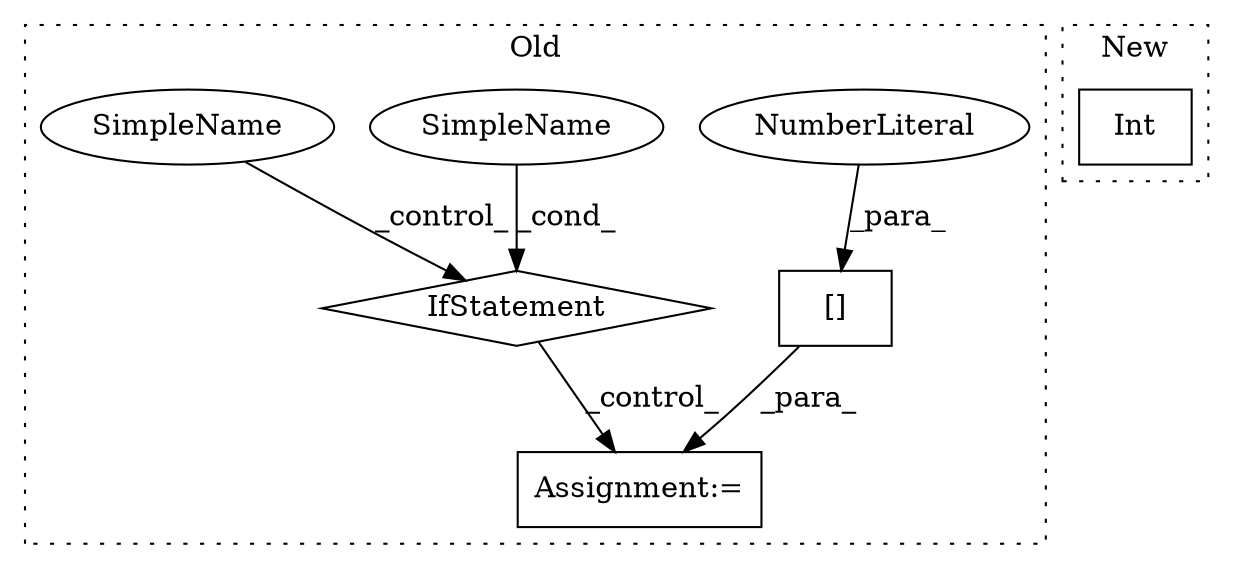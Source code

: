 digraph G {
subgraph cluster0 {
1 [label="[]" a="2" s="1483,1490" l="6,1" shape="box"];
3 [label="NumberLiteral" a="34" s="1489" l="1" shape="ellipse"];
4 [label="Assignment:=" a="7" s="1482" l="1" shape="box"];
5 [label="IfStatement" a="25" s="1345,1372" l="4,2" shape="diamond"];
6 [label="SimpleName" a="42" s="" l="" shape="ellipse"];
7 [label="SimpleName" a="42" s="" l="" shape="ellipse"];
label = "Old";
style="dotted";
}
subgraph cluster1 {
2 [label="Int" a="32" s="703,734" l="4,1" shape="box"];
label = "New";
style="dotted";
}
1 -> 4 [label="_para_"];
3 -> 1 [label="_para_"];
5 -> 4 [label="_control_"];
6 -> 5 [label="_cond_"];
7 -> 5 [label="_control_"];
}